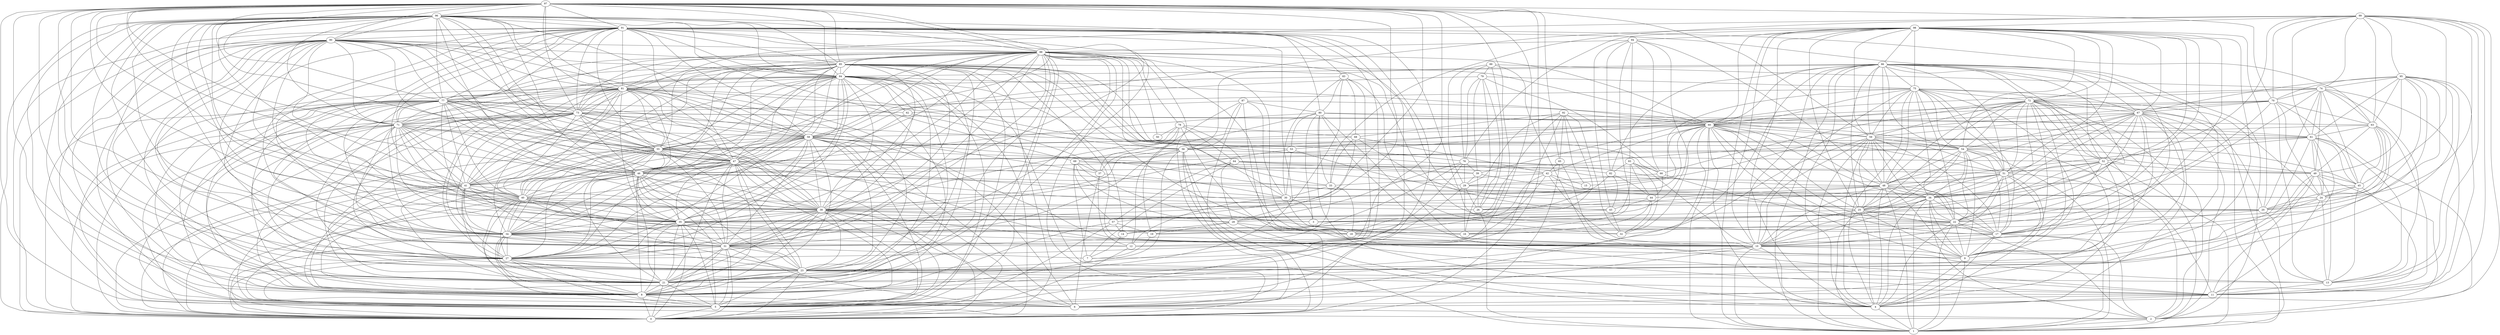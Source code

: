 digraph "sensornet-topology" {
label = "";
rankdir="BT";"0"->"5" [arrowhead = "both"] 
"0"->"8" [arrowhead = "both"] 
"0"->"21" [arrowhead = "both"] 
"0"->"23" [arrowhead = "both"] 
"0"->"27" [arrowhead = "both"] 
"0"->"31" [arrowhead = "both"] 
"0"->"34" [arrowhead = "both"] 
"0"->"35" [arrowhead = "both"] 
"0"->"38" [arrowhead = "both"] 
"0"->"40" [arrowhead = "both"] 
"0"->"41" [arrowhead = "both"] 
"0"->"46" [arrowhead = "both"] 
"0"->"47" [arrowhead = "both"] 
"0"->"55" [arrowhead = "both"] 
"0"->"56" [arrowhead = "both"] 
"0"->"58" [arrowhead = "both"] 
"0"->"65" [arrowhead = "both"] 
"0"->"71" [arrowhead = "both"] 
"0"->"73" [arrowhead = "both"] 
"0"->"77" [arrowhead = "both"] 
"0"->"81" [arrowhead = "both"] 
"0"->"84" [arrowhead = "both"] 
"0"->"85" [arrowhead = "both"] 
"0"->"87" [arrowhead = "both"] 
"0"->"88" [arrowhead = "both"] 
"0"->"90" [arrowhead = "both"] 
"0"->"91" [arrowhead = "both"] 
"0"->"96" [arrowhead = "both"] 
"0"->"97" [arrowhead = "both"] 
"1"->"2" [arrowhead = "both"] 
"1"->"4" [arrowhead = "both"] 
"1"->"9" [arrowhead = "both"] 
"1"->"10" [arrowhead = "both"] 
"1"->"17" [arrowhead = "both"] 
"1"->"22" [arrowhead = "both"] 
"1"->"25" [arrowhead = "both"] 
"1"->"26" [arrowhead = "both"] 
"1"->"36" [arrowhead = "both"] 
"1"->"48" [arrowhead = "both"] 
"1"->"52" [arrowhead = "both"] 
"1"->"54" [arrowhead = "both"] 
"1"->"59" [arrowhead = "both"] 
"1"->"60" [arrowhead = "both"] 
"1"->"67" [arrowhead = "both"] 
"1"->"72" [arrowhead = "both"] 
"1"->"75" [arrowhead = "both"] 
"1"->"84" [arrowhead = "both"] 
"1"->"86" [arrowhead = "both"] 
"1"->"98" [arrowhead = "both"] 
"2"->"6" [arrowhead = "both"] 
"2"->"17" [arrowhead = "both"] 
"2"->"22" [arrowhead = "both"] 
"2"->"27" [arrowhead = "both"] 
"2"->"36" [arrowhead = "both"] 
"2"->"49" [arrowhead = "both"] 
"2"->"51" [arrowhead = "both"] 
"2"->"67" [arrowhead = "both"] 
"2"->"72" [arrowhead = "both"] 
"2"->"86" [arrowhead = "both"] 
"2"->"99" [arrowhead = "both"] 
"3"->"20" [arrowhead = "both"] 
"3"->"25" [arrowhead = "both"] 
"3"->"30" [arrowhead = "both"] 
"3"->"38" [arrowhead = "both"] 
"3"->"40" [arrowhead = "both"] 
"3"->"70" [arrowhead = "both"] 
"3"->"80" [arrowhead = "both"] 
"4"->"9" [arrowhead = "both"] 
"4"->"10" [arrowhead = "both"] 
"4"->"11" [arrowhead = "both"] 
"4"->"17" [arrowhead = "both"] 
"4"->"22" [arrowhead = "both"] 
"4"->"25" [arrowhead = "both"] 
"4"->"28" [arrowhead = "both"] 
"4"->"36" [arrowhead = "both"] 
"4"->"48" [arrowhead = "both"] 
"4"->"51" [arrowhead = "both"] 
"4"->"56" [arrowhead = "both"] 
"4"->"59" [arrowhead = "both"] 
"4"->"60" [arrowhead = "both"] 
"4"->"67" [arrowhead = "both"] 
"4"->"72" [arrowhead = "both"] 
"4"->"75" [arrowhead = "both"] 
"4"->"80" [arrowhead = "both"] 
"4"->"86" [arrowhead = "both"] 
"4"->"98" [arrowhead = "both"] 
"5"->"8" [arrowhead = "both"] 
"5"->"10" [arrowhead = "both"] 
"5"->"12" [arrowhead = "both"] 
"5"->"21" [arrowhead = "both"] 
"5"->"23" [arrowhead = "both"] 
"5"->"27" [arrowhead = "both"] 
"5"->"29" [arrowhead = "both"] 
"5"->"31" [arrowhead = "both"] 
"5"->"34" [arrowhead = "both"] 
"5"->"35" [arrowhead = "both"] 
"5"->"38" [arrowhead = "both"] 
"5"->"40" [arrowhead = "both"] 
"5"->"41" [arrowhead = "both"] 
"5"->"46" [arrowhead = "both"] 
"5"->"47" [arrowhead = "both"] 
"5"->"57" [arrowhead = "both"] 
"5"->"58" [arrowhead = "both"] 
"5"->"60" [arrowhead = "both"] 
"5"->"71" [arrowhead = "both"] 
"5"->"73" [arrowhead = "both"] 
"5"->"77" [arrowhead = "both"] 
"5"->"81" [arrowhead = "both"] 
"5"->"84" [arrowhead = "both"] 
"5"->"85" [arrowhead = "both"] 
"5"->"88" [arrowhead = "both"] 
"5"->"90" [arrowhead = "both"] 
"5"->"91" [arrowhead = "both"] 
"5"->"96" [arrowhead = "both"] 
"5"->"97" [arrowhead = "both"] 
"6"->"8" [arrowhead = "both"] 
"6"->"11" [arrowhead = "both"] 
"6"->"31" [arrowhead = "both"] 
"6"->"37" [arrowhead = "both"] 
"6"->"38" [arrowhead = "both"] 
"6"->"41" [arrowhead = "both"] 
"6"->"52" [arrowhead = "both"] 
"6"->"58" [arrowhead = "both"] 
"6"->"61" [arrowhead = "both"] 
"6"->"81" [arrowhead = "both"] 
"6"->"87" [arrowhead = "both"] 
"6"->"88" [arrowhead = "both"] 
"6"->"90" [arrowhead = "both"] 
"6"->"91" [arrowhead = "both"] 
"7"->"14" [arrowhead = "both"] 
"7"->"19" [arrowhead = "both"] 
"7"->"31" [arrowhead = "both"] 
"7"->"42" [arrowhead = "both"] 
"7"->"64" [arrowhead = "both"] 
"7"->"69" [arrowhead = "both"] 
"8"->"10" [arrowhead = "both"] 
"8"->"21" [arrowhead = "both"] 
"8"->"23" [arrowhead = "both"] 
"8"->"27" [arrowhead = "both"] 
"8"->"31" [arrowhead = "both"] 
"8"->"34" [arrowhead = "both"] 
"8"->"35" [arrowhead = "both"] 
"8"->"38" [arrowhead = "both"] 
"8"->"40" [arrowhead = "both"] 
"8"->"41" [arrowhead = "both"] 
"8"->"46" [arrowhead = "both"] 
"8"->"47" [arrowhead = "both"] 
"8"->"55" [arrowhead = "both"] 
"8"->"56" [arrowhead = "both"] 
"8"->"57" [arrowhead = "both"] 
"8"->"71" [arrowhead = "both"] 
"8"->"73" [arrowhead = "both"] 
"8"->"77" [arrowhead = "both"] 
"8"->"81" [arrowhead = "both"] 
"8"->"84" [arrowhead = "both"] 
"8"->"85" [arrowhead = "both"] 
"8"->"88" [arrowhead = "both"] 
"8"->"90" [arrowhead = "both"] 
"8"->"91" [arrowhead = "both"] 
"8"->"92" [arrowhead = "both"] 
"8"->"96" [arrowhead = "both"] 
"8"->"97" [arrowhead = "both"] 
"9"->"10" [arrowhead = "both"] 
"9"->"17" [arrowhead = "both"] 
"9"->"18" [arrowhead = "both"] 
"9"->"22" [arrowhead = "both"] 
"9"->"25" [arrowhead = "both"] 
"9"->"36" [arrowhead = "both"] 
"9"->"48" [arrowhead = "both"] 
"9"->"51" [arrowhead = "both"] 
"9"->"54" [arrowhead = "both"] 
"9"->"60" [arrowhead = "both"] 
"9"->"67" [arrowhead = "both"] 
"9"->"72" [arrowhead = "both"] 
"9"->"75" [arrowhead = "both"] 
"9"->"78" [arrowhead = "both"] 
"9"->"86" [arrowhead = "both"] 
"9"->"98" [arrowhead = "both"] 
"10"->"17" [arrowhead = "both"] 
"10"->"22" [arrowhead = "both"] 
"10"->"25" [arrowhead = "both"] 
"10"->"30" [arrowhead = "both"] 
"10"->"35" [arrowhead = "both"] 
"10"->"36" [arrowhead = "both"] 
"10"->"38" [arrowhead = "both"] 
"10"->"42" [arrowhead = "both"] 
"10"->"48" [arrowhead = "both"] 
"10"->"51" [arrowhead = "both"] 
"10"->"54" [arrowhead = "both"] 
"10"->"55" [arrowhead = "both"] 
"10"->"58" [arrowhead = "both"] 
"10"->"59" [arrowhead = "both"] 
"10"->"67" [arrowhead = "both"] 
"10"->"72" [arrowhead = "both"] 
"10"->"75" [arrowhead = "both"] 
"10"->"80" [arrowhead = "both"] 
"10"->"85" [arrowhead = "both"] 
"10"->"86" [arrowhead = "both"] 
"10"->"88" [arrowhead = "both"] 
"10"->"93" [arrowhead = "both"] 
"10"->"98" [arrowhead = "both"] 
"11"->"13" [arrowhead = "both"] 
"11"->"23" [arrowhead = "both"] 
"11"->"24" [arrowhead = "both"] 
"11"->"45" [arrowhead = "both"] 
"11"->"49" [arrowhead = "both"] 
"11"->"54" [arrowhead = "both"] 
"11"->"56" [arrowhead = "both"] 
"11"->"63" [arrowhead = "both"] 
"11"->"74" [arrowhead = "both"] 
"11"->"77" [arrowhead = "both"] 
"11"->"83" [arrowhead = "both"] 
"11"->"89" [arrowhead = "both"] 
"11"->"95" [arrowhead = "both"] 
"11"->"99" [arrowhead = "both"] 
"12"->"30" [arrowhead = "both"] 
"12"->"34" [arrowhead = "both"] 
"12"->"37" [arrowhead = "both"] 
"12"->"83" [arrowhead = "both"] 
"12"->"87" [arrowhead = "both"] 
"12"->"91" [arrowhead = "both"] 
"12"->"95" [arrowhead = "both"] 
"13"->"20" [arrowhead = "both"] 
"13"->"23" [arrowhead = "both"] 
"13"->"24" [arrowhead = "both"] 
"13"->"45" [arrowhead = "both"] 
"13"->"49" [arrowhead = "both"] 
"13"->"61" [arrowhead = "both"] 
"13"->"65" [arrowhead = "both"] 
"13"->"70" [arrowhead = "both"] 
"13"->"74" [arrowhead = "both"] 
"13"->"95" [arrowhead = "both"] 
"13"->"99" [arrowhead = "both"] 
"14"->"28" [arrowhead = "both"] 
"14"->"52" [arrowhead = "both"] 
"14"->"57" [arrowhead = "both"] 
"14"->"84" [arrowhead = "both"] 
"15"->"42" [arrowhead = "both"] 
"15"->"70" [arrowhead = "both"] 
"15"->"92" [arrowhead = "both"] 
"16"->"22" [arrowhead = "both"] 
"16"->"29" [arrowhead = "both"] 
"16"->"44" [arrowhead = "both"] 
"16"->"69" [arrowhead = "both"] 
"16"->"71" [arrowhead = "both"] 
"16"->"79" [arrowhead = "both"] 
"16"->"94" [arrowhead = "both"] 
"17"->"20" [arrowhead = "both"] 
"17"->"22" [arrowhead = "both"] 
"17"->"25" [arrowhead = "both"] 
"17"->"36" [arrowhead = "both"] 
"17"->"48" [arrowhead = "both"] 
"17"->"51" [arrowhead = "both"] 
"17"->"52" [arrowhead = "both"] 
"17"->"54" [arrowhead = "both"] 
"17"->"59" [arrowhead = "both"] 
"17"->"60" [arrowhead = "both"] 
"17"->"72" [arrowhead = "both"] 
"17"->"75" [arrowhead = "both"] 
"17"->"86" [arrowhead = "both"] 
"17"->"91" [arrowhead = "both"] 
"17"->"98" [arrowhead = "both"] 
"18"->"28" [arrowhead = "both"] 
"18"->"33" [arrowhead = "both"] 
"18"->"42" [arrowhead = "both"] 
"18"->"61" [arrowhead = "both"] 
"18"->"71" [arrowhead = "both"] 
"18"->"78" [arrowhead = "both"] 
"18"->"85" [arrowhead = "both"] 
"18"->"88" [arrowhead = "both"] 
"18"->"92" [arrowhead = "both"] 
"18"->"97" [arrowhead = "both"] 
"19"->"28" [arrowhead = "both"] 
"19"->"57" [arrowhead = "both"] 
"19"->"76" [arrowhead = "both"] 
"19"->"77" [arrowhead = "both"] 
"19"->"78" [arrowhead = "both"] 
"19"->"92" [arrowhead = "both"] 
"20"->"24" [arrowhead = "both"] 
"20"->"45" [arrowhead = "both"] 
"20"->"47" [arrowhead = "both"] 
"20"->"53" [arrowhead = "both"] 
"20"->"63" [arrowhead = "both"] 
"20"->"67" [arrowhead = "both"] 
"20"->"74" [arrowhead = "both"] 
"20"->"95" [arrowhead = "both"] 
"20"->"98" [arrowhead = "both"] 
"21"->"23" [arrowhead = "both"] 
"21"->"27" [arrowhead = "both"] 
"21"->"31" [arrowhead = "both"] 
"21"->"34" [arrowhead = "both"] 
"21"->"35" [arrowhead = "both"] 
"21"->"38" [arrowhead = "both"] 
"21"->"40" [arrowhead = "both"] 
"21"->"41" [arrowhead = "both"] 
"21"->"46" [arrowhead = "both"] 
"21"->"47" [arrowhead = "both"] 
"21"->"49" [arrowhead = "both"] 
"21"->"55" [arrowhead = "both"] 
"21"->"58" [arrowhead = "both"] 
"21"->"73" [arrowhead = "both"] 
"21"->"77" [arrowhead = "both"] 
"21"->"81" [arrowhead = "both"] 
"21"->"84" [arrowhead = "both"] 
"21"->"85" [arrowhead = "both"] 
"21"->"86" [arrowhead = "both"] 
"21"->"88" [arrowhead = "both"] 
"21"->"90" [arrowhead = "both"] 
"21"->"91" [arrowhead = "both"] 
"21"->"96" [arrowhead = "both"] 
"21"->"97" [arrowhead = "both"] 
"22"->"24" [arrowhead = "both"] 
"22"->"25" [arrowhead = "both"] 
"22"->"36" [arrowhead = "both"] 
"22"->"48" [arrowhead = "both"] 
"22"->"51" [arrowhead = "both"] 
"22"->"52" [arrowhead = "both"] 
"22"->"54" [arrowhead = "both"] 
"22"->"59" [arrowhead = "both"] 
"22"->"60" [arrowhead = "both"] 
"22"->"66" [arrowhead = "both"] 
"22"->"67" [arrowhead = "both"] 
"22"->"75" [arrowhead = "both"] 
"22"->"86" [arrowhead = "both"] 
"22"->"88" [arrowhead = "both"] 
"22"->"98" [arrowhead = "both"] 
"23"->"27" [arrowhead = "both"] 
"23"->"31" [arrowhead = "both"] 
"23"->"34" [arrowhead = "both"] 
"23"->"38" [arrowhead = "both"] 
"23"->"40" [arrowhead = "both"] 
"23"->"41" [arrowhead = "both"] 
"23"->"46" [arrowhead = "both"] 
"23"->"47" [arrowhead = "both"] 
"23"->"49" [arrowhead = "both"] 
"23"->"55" [arrowhead = "both"] 
"23"->"58" [arrowhead = "both"] 
"23"->"61" [arrowhead = "both"] 
"23"->"63" [arrowhead = "both"] 
"23"->"71" [arrowhead = "both"] 
"23"->"77" [arrowhead = "both"] 
"23"->"81" [arrowhead = "both"] 
"23"->"84" [arrowhead = "both"] 
"23"->"88" [arrowhead = "both"] 
"23"->"90" [arrowhead = "both"] 
"23"->"91" [arrowhead = "both"] 
"23"->"95" [arrowhead = "both"] 
"23"->"96" [arrowhead = "both"] 
"23"->"97" [arrowhead = "both"] 
"24"->"39" [arrowhead = "both"] 
"24"->"45" [arrowhead = "both"] 
"24"->"47" [arrowhead = "both"] 
"24"->"49" [arrowhead = "both"] 
"24"->"61" [arrowhead = "both"] 
"24"->"63" [arrowhead = "both"] 
"24"->"70" [arrowhead = "both"] 
"24"->"72" [arrowhead = "both"] 
"24"->"95" [arrowhead = "both"] 
"24"->"99" [arrowhead = "both"] 
"25"->"29" [arrowhead = "both"] 
"25"->"36" [arrowhead = "both"] 
"25"->"48" [arrowhead = "both"] 
"25"->"51" [arrowhead = "both"] 
"25"->"54" [arrowhead = "both"] 
"25"->"59" [arrowhead = "both"] 
"25"->"60" [arrowhead = "both"] 
"25"->"67" [arrowhead = "both"] 
"25"->"72" [arrowhead = "both"] 
"25"->"86" [arrowhead = "both"] 
"25"->"98" [arrowhead = "both"] 
"26"->"29" [arrowhead = "both"] 
"26"->"39" [arrowhead = "both"] 
"26"->"40" [arrowhead = "both"] 
"26"->"44" [arrowhead = "both"] 
"26"->"48" [arrowhead = "both"] 
"26"->"51" [arrowhead = "both"] 
"26"->"79" [arrowhead = "both"] 
"26"->"89" [arrowhead = "both"] 
"27"->"31" [arrowhead = "both"] 
"27"->"34" [arrowhead = "both"] 
"27"->"35" [arrowhead = "both"] 
"27"->"38" [arrowhead = "both"] 
"27"->"40" [arrowhead = "both"] 
"27"->"41" [arrowhead = "both"] 
"27"->"46" [arrowhead = "both"] 
"27"->"47" [arrowhead = "both"] 
"27"->"55" [arrowhead = "both"] 
"27"->"58" [arrowhead = "both"] 
"27"->"71" [arrowhead = "both"] 
"27"->"73" [arrowhead = "both"] 
"27"->"76" [arrowhead = "both"] 
"27"->"81" [arrowhead = "both"] 
"27"->"84" [arrowhead = "both"] 
"27"->"85" [arrowhead = "both"] 
"27"->"88" [arrowhead = "both"] 
"27"->"90" [arrowhead = "both"] 
"27"->"91" [arrowhead = "both"] 
"27"->"96" [arrowhead = "both"] 
"27"->"97" [arrowhead = "both"] 
"28"->"38" [arrowhead = "both"] 
"28"->"64" [arrowhead = "both"] 
"28"->"68" [arrowhead = "both"] 
"28"->"69" [arrowhead = "both"] 
"28"->"76" [arrowhead = "both"] 
"28"->"93" [arrowhead = "both"] 
"29"->"39" [arrowhead = "both"] 
"29"->"55" [arrowhead = "both"] 
"29"->"66" [arrowhead = "both"] 
"29"->"75" [arrowhead = "both"] 
"29"->"76" [arrowhead = "both"] 
"29"->"89" [arrowhead = "both"] 
"29"->"92" [arrowhead = "both"] 
"30"->"33" [arrowhead = "both"] 
"30"->"37" [arrowhead = "both"] 
"30"->"46" [arrowhead = "both"] 
"30"->"48" [arrowhead = "both"] 
"30"->"53" [arrowhead = "both"] 
"30"->"60" [arrowhead = "both"] 
"30"->"83" [arrowhead = "both"] 
"30"->"85" [arrowhead = "both"] 
"30"->"87" [arrowhead = "both"] 
"30"->"96" [arrowhead = "both"] 
"31"->"33" [arrowhead = "both"] 
"31"->"34" [arrowhead = "both"] 
"31"->"35" [arrowhead = "both"] 
"31"->"38" [arrowhead = "both"] 
"31"->"40" [arrowhead = "both"] 
"31"->"41" [arrowhead = "both"] 
"31"->"46" [arrowhead = "both"] 
"31"->"47" [arrowhead = "both"] 
"31"->"55" [arrowhead = "both"] 
"31"->"56" [arrowhead = "both"] 
"31"->"58" [arrowhead = "both"] 
"31"->"71" [arrowhead = "both"] 
"31"->"73" [arrowhead = "both"] 
"31"->"77" [arrowhead = "both"] 
"31"->"84" [arrowhead = "both"] 
"31"->"85" [arrowhead = "both"] 
"31"->"88" [arrowhead = "both"] 
"31"->"90" [arrowhead = "both"] 
"31"->"91" [arrowhead = "both"] 
"31"->"96" [arrowhead = "both"] 
"31"->"97" [arrowhead = "both"] 
"32"->"35" [arrowhead = "both"] 
"32"->"43" [arrowhead = "both"] 
"32"->"44" [arrowhead = "both"] 
"32"->"59" [arrowhead = "both"] 
"32"->"80" [arrowhead = "both"] 
"32"->"92" [arrowhead = "both"] 
"32"->"93" [arrowhead = "both"] 
"32"->"94" [arrowhead = "both"] 
"33"->"42" [arrowhead = "both"] 
"33"->"46" [arrowhead = "both"] 
"33"->"68" [arrowhead = "both"] 
"33"->"80" [arrowhead = "both"] 
"33"->"81" [arrowhead = "both"] 
"33"->"99" [arrowhead = "both"] 
"34"->"35" [arrowhead = "both"] 
"34"->"38" [arrowhead = "both"] 
"34"->"40" [arrowhead = "both"] 
"34"->"41" [arrowhead = "both"] 
"34"->"46" [arrowhead = "both"] 
"34"->"47" [arrowhead = "both"] 
"34"->"55" [arrowhead = "both"] 
"34"->"58" [arrowhead = "both"] 
"34"->"62" [arrowhead = "both"] 
"34"->"71" [arrowhead = "both"] 
"34"->"73" [arrowhead = "both"] 
"34"->"74" [arrowhead = "both"] 
"34"->"77" [arrowhead = "both"] 
"34"->"81" [arrowhead = "both"] 
"34"->"85" [arrowhead = "both"] 
"34"->"88" [arrowhead = "both"] 
"34"->"90" [arrowhead = "both"] 
"34"->"91" [arrowhead = "both"] 
"34"->"96" [arrowhead = "both"] 
"34"->"97" [arrowhead = "both"] 
"35"->"38" [arrowhead = "both"] 
"35"->"40" [arrowhead = "both"] 
"35"->"41" [arrowhead = "both"] 
"35"->"43" [arrowhead = "both"] 
"35"->"46" [arrowhead = "both"] 
"35"->"47" [arrowhead = "both"] 
"35"->"55" [arrowhead = "both"] 
"35"->"58" [arrowhead = "both"] 
"35"->"60" [arrowhead = "both"] 
"35"->"71" [arrowhead = "both"] 
"35"->"77" [arrowhead = "both"] 
"35"->"81" [arrowhead = "both"] 
"35"->"82" [arrowhead = "both"] 
"35"->"84" [arrowhead = "both"] 
"35"->"88" [arrowhead = "both"] 
"35"->"90" [arrowhead = "both"] 
"35"->"91" [arrowhead = "both"] 
"35"->"96" [arrowhead = "both"] 
"35"->"97" [arrowhead = "both"] 
"36"->"42" [arrowhead = "both"] 
"36"->"48" [arrowhead = "both"] 
"36"->"51" [arrowhead = "both"] 
"36"->"52" [arrowhead = "both"] 
"36"->"54" [arrowhead = "both"] 
"36"->"58" [arrowhead = "both"] 
"36"->"59" [arrowhead = "both"] 
"36"->"60" [arrowhead = "both"] 
"36"->"67" [arrowhead = "both"] 
"36"->"72" [arrowhead = "both"] 
"36"->"75" [arrowhead = "both"] 
"36"->"88" [arrowhead = "both"] 
"36"->"98" [arrowhead = "both"] 
"37"->"56" [arrowhead = "both"] 
"37"->"62" [arrowhead = "both"] 
"37"->"69" [arrowhead = "both"] 
"37"->"77" [arrowhead = "both"] 
"37"->"80" [arrowhead = "both"] 
"38"->"40" [arrowhead = "both"] 
"38"->"41" [arrowhead = "both"] 
"38"->"46" [arrowhead = "both"] 
"38"->"47" [arrowhead = "both"] 
"38"->"53" [arrowhead = "both"] 
"38"->"55" [arrowhead = "both"] 
"38"->"56" [arrowhead = "both"] 
"38"->"58" [arrowhead = "both"] 
"38"->"60" [arrowhead = "both"] 
"38"->"71" [arrowhead = "both"] 
"38"->"73" [arrowhead = "both"] 
"38"->"77" [arrowhead = "both"] 
"38"->"78" [arrowhead = "both"] 
"38"->"81" [arrowhead = "both"] 
"38"->"84" [arrowhead = "both"] 
"38"->"85" [arrowhead = "both"] 
"38"->"90" [arrowhead = "both"] 
"38"->"91" [arrowhead = "both"] 
"38"->"96" [arrowhead = "both"] 
"38"->"97" [arrowhead = "both"] 
"39"->"64" [arrowhead = "both"] 
"39"->"69" [arrowhead = "both"] 
"39"->"74" [arrowhead = "both"] 
"39"->"76" [arrowhead = "both"] 
"39"->"79" [arrowhead = "both"] 
"40"->"41" [arrowhead = "both"] 
"40"->"46" [arrowhead = "both"] 
"40"->"47" [arrowhead = "both"] 
"40"->"55" [arrowhead = "both"] 
"40"->"58" [arrowhead = "both"] 
"40"->"71" [arrowhead = "both"] 
"40"->"73" [arrowhead = "both"] 
"40"->"77" [arrowhead = "both"] 
"40"->"81" [arrowhead = "both"] 
"40"->"84" [arrowhead = "both"] 
"40"->"85" [arrowhead = "both"] 
"40"->"88" [arrowhead = "both"] 
"40"->"91" [arrowhead = "both"] 
"40"->"96" [arrowhead = "both"] 
"40"->"97" [arrowhead = "both"] 
"41"->"46" [arrowhead = "both"] 
"41"->"47" [arrowhead = "both"] 
"41"->"55" [arrowhead = "both"] 
"41"->"58" [arrowhead = "both"] 
"41"->"71" [arrowhead = "both"] 
"41"->"73" [arrowhead = "both"] 
"41"->"77" [arrowhead = "both"] 
"41"->"81" [arrowhead = "both"] 
"41"->"84" [arrowhead = "both"] 
"41"->"85" [arrowhead = "both"] 
"41"->"88" [arrowhead = "both"] 
"41"->"90" [arrowhead = "both"] 
"41"->"96" [arrowhead = "both"] 
"41"->"97" [arrowhead = "both"] 
"42"->"60" [arrowhead = "both"] 
"42"->"64" [arrowhead = "both"] 
"42"->"65" [arrowhead = "both"] 
"42"->"68" [arrowhead = "both"] 
"43"->"44" [arrowhead = "both"] 
"43"->"68" [arrowhead = "both"] 
"43"->"82" [arrowhead = "both"] 
"43"->"94" [arrowhead = "both"] 
"43"->"96" [arrowhead = "both"] 
"44"->"48" [arrowhead = "both"] 
"44"->"66" [arrowhead = "both"] 
"44"->"82" [arrowhead = "both"] 
"44"->"93" [arrowhead = "both"] 
"45"->"49" [arrowhead = "both"] 
"45"->"59" [arrowhead = "both"] 
"45"->"61" [arrowhead = "both"] 
"45"->"63" [arrowhead = "both"] 
"45"->"64" [arrowhead = "both"] 
"45"->"70" [arrowhead = "both"] 
"45"->"74" [arrowhead = "both"] 
"45"->"99" [arrowhead = "both"] 
"46"->"47" [arrowhead = "both"] 
"46"->"54" [arrowhead = "both"] 
"46"->"55" [arrowhead = "both"] 
"46"->"58" [arrowhead = "both"] 
"46"->"63" [arrowhead = "both"] 
"46"->"71" [arrowhead = "both"] 
"46"->"73" [arrowhead = "both"] 
"46"->"77" [arrowhead = "both"] 
"46"->"80" [arrowhead = "both"] 
"46"->"81" [arrowhead = "both"] 
"46"->"84" [arrowhead = "both"] 
"46"->"85" [arrowhead = "both"] 
"46"->"88" [arrowhead = "both"] 
"46"->"90" [arrowhead = "both"] 
"46"->"91" [arrowhead = "both"] 
"46"->"97" [arrowhead = "both"] 
"47"->"54" [arrowhead = "both"] 
"47"->"55" [arrowhead = "both"] 
"47"->"58" [arrowhead = "both"] 
"47"->"70" [arrowhead = "both"] 
"47"->"71" [arrowhead = "both"] 
"47"->"73" [arrowhead = "both"] 
"47"->"77" [arrowhead = "both"] 
"47"->"81" [arrowhead = "both"] 
"47"->"84" [arrowhead = "both"] 
"47"->"85" [arrowhead = "both"] 
"47"->"88" [arrowhead = "both"] 
"47"->"90" [arrowhead = "both"] 
"47"->"91" [arrowhead = "both"] 
"47"->"96" [arrowhead = "both"] 
"48"->"51" [arrowhead = "both"] 
"48"->"54" [arrowhead = "both"] 
"48"->"59" [arrowhead = "both"] 
"48"->"60" [arrowhead = "both"] 
"48"->"61" [arrowhead = "both"] 
"48"->"67" [arrowhead = "both"] 
"48"->"72" [arrowhead = "both"] 
"48"->"75" [arrowhead = "both"] 
"48"->"76" [arrowhead = "both"] 
"48"->"86" [arrowhead = "both"] 
"48"->"94" [arrowhead = "both"] 
"49"->"52" [arrowhead = "both"] 
"49"->"61" [arrowhead = "both"] 
"49"->"63" [arrowhead = "both"] 
"49"->"69" [arrowhead = "both"] 
"49"->"73" [arrowhead = "both"] 
"49"->"74" [arrowhead = "both"] 
"49"->"85" [arrowhead = "both"] 
"49"->"95" [arrowhead = "both"] 
"50"->"78" [arrowhead = "both"] 
"50"->"88" [arrowhead = "both"] 
"51"->"52" [arrowhead = "both"] 
"51"->"54" [arrowhead = "both"] 
"51"->"59" [arrowhead = "both"] 
"51"->"60" [arrowhead = "both"] 
"51"->"67" [arrowhead = "both"] 
"51"->"72" [arrowhead = "both"] 
"51"->"75" [arrowhead = "both"] 
"51"->"76" [arrowhead = "both"] 
"51"->"86" [arrowhead = "both"] 
"51"->"98" [arrowhead = "both"] 
"52"->"56" [arrowhead = "both"] 
"52"->"67" [arrowhead = "both"] 
"52"->"72" [arrowhead = "both"] 
"52"->"86" [arrowhead = "both"] 
"52"->"91" [arrowhead = "both"] 
"52"->"99" [arrowhead = "both"] 
"53"->"70" [arrowhead = "both"] 
"53"->"80" [arrowhead = "both"] 
"53"->"88" [arrowhead = "both"] 
"54"->"59" [arrowhead = "both"] 
"54"->"60" [arrowhead = "both"] 
"54"->"61" [arrowhead = "both"] 
"54"->"67" [arrowhead = "both"] 
"54"->"72" [arrowhead = "both"] 
"54"->"75" [arrowhead = "both"] 
"54"->"86" [arrowhead = "both"] 
"54"->"98" [arrowhead = "both"] 
"55"->"58" [arrowhead = "both"] 
"55"->"60" [arrowhead = "both"] 
"55"->"68" [arrowhead = "both"] 
"55"->"71" [arrowhead = "both"] 
"55"->"73" [arrowhead = "both"] 
"55"->"77" [arrowhead = "both"] 
"55"->"79" [arrowhead = "both"] 
"55"->"81" [arrowhead = "both"] 
"55"->"84" [arrowhead = "both"] 
"55"->"85" [arrowhead = "both"] 
"55"->"88" [arrowhead = "both"] 
"55"->"90" [arrowhead = "both"] 
"55"->"91" [arrowhead = "both"] 
"55"->"96" [arrowhead = "both"] 
"55"->"97" [arrowhead = "both"] 
"56"->"58" [arrowhead = "both"] 
"56"->"60" [arrowhead = "both"] 
"56"->"61" [arrowhead = "both"] 
"56"->"81" [arrowhead = "both"] 
"56"->"86" [arrowhead = "both"] 
"56"->"87" [arrowhead = "both"] 
"56"->"88" [arrowhead = "both"] 
"57"->"64" [arrowhead = "both"] 
"57"->"69" [arrowhead = "both"] 
"57"->"83" [arrowhead = "both"] 
"58"->"60" [arrowhead = "both"] 
"58"->"71" [arrowhead = "both"] 
"58"->"73" [arrowhead = "both"] 
"58"->"77" [arrowhead = "both"] 
"58"->"81" [arrowhead = "both"] 
"58"->"84" [arrowhead = "both"] 
"58"->"85" [arrowhead = "both"] 
"58"->"88" [arrowhead = "both"] 
"58"->"90" [arrowhead = "both"] 
"58"->"91" [arrowhead = "both"] 
"58"->"96" [arrowhead = "both"] 
"58"->"97" [arrowhead = "both"] 
"58"->"98" [arrowhead = "both"] 
"59"->"60" [arrowhead = "both"] 
"59"->"67" [arrowhead = "both"] 
"59"->"72" [arrowhead = "both"] 
"59"->"75" [arrowhead = "both"] 
"59"->"86" [arrowhead = "both"] 
"59"->"87" [arrowhead = "both"] 
"59"->"97" [arrowhead = "both"] 
"59"->"98" [arrowhead = "both"] 
"60"->"67" [arrowhead = "both"] 
"60"->"72" [arrowhead = "both"] 
"60"->"75" [arrowhead = "both"] 
"60"->"80" [arrowhead = "both"] 
"60"->"84" [arrowhead = "both"] 
"60"->"85" [arrowhead = "both"] 
"60"->"86" [arrowhead = "both"] 
"60"->"88" [arrowhead = "both"] 
"60"->"92" [arrowhead = "both"] 
"60"->"98" [arrowhead = "both"] 
"61"->"63" [arrowhead = "both"] 
"61"->"73" [arrowhead = "both"] 
"61"->"74" [arrowhead = "both"] 
"61"->"80" [arrowhead = "both"] 
"61"->"95" [arrowhead = "both"] 
"61"->"99" [arrowhead = "both"] 
"62"->"77" [arrowhead = "both"] 
"62"->"84" [arrowhead = "both"] 
"62"->"87" [arrowhead = "both"] 
"63"->"70" [arrowhead = "both"] 
"63"->"73" [arrowhead = "both"] 
"63"->"74" [arrowhead = "both"] 
"63"->"91" [arrowhead = "both"] 
"63"->"95" [arrowhead = "both"] 
"63"->"99" [arrowhead = "both"] 
"64"->"78" [arrowhead = "both"] 
"65"->"92" [arrowhead = "both"] 
"65"->"97" [arrowhead = "both"] 
"66"->"72" [arrowhead = "both"] 
"66"->"79" [arrowhead = "both"] 
"66"->"85" [arrowhead = "both"] 
"66"->"93" [arrowhead = "both"] 
"66"->"94" [arrowhead = "both"] 
"67"->"70" [arrowhead = "both"] 
"67"->"72" [arrowhead = "both"] 
"67"->"75" [arrowhead = "both"] 
"67"->"86" [arrowhead = "both"] 
"67"->"95" [arrowhead = "both"] 
"67"->"98" [arrowhead = "both"] 
"68"->"78" [arrowhead = "both"] 
"68"->"83" [arrowhead = "both"] 
"68"->"92" [arrowhead = "both"] 
"69"->"78" [arrowhead = "both"] 
"69"->"96" [arrowhead = "both"] 
"70"->"74" [arrowhead = "both"] 
"70"->"95" [arrowhead = "both"] 
"70"->"97" [arrowhead = "both"] 
"70"->"99" [arrowhead = "both"] 
"71"->"73" [arrowhead = "both"] 
"71"->"77" [arrowhead = "both"] 
"71"->"81" [arrowhead = "both"] 
"71"->"84" [arrowhead = "both"] 
"71"->"85" [arrowhead = "both"] 
"71"->"88" [arrowhead = "both"] 
"71"->"90" [arrowhead = "both"] 
"71"->"91" [arrowhead = "both"] 
"71"->"96" [arrowhead = "both"] 
"71"->"97" [arrowhead = "both"] 
"72"->"74" [arrowhead = "both"] 
"72"->"75" [arrowhead = "both"] 
"72"->"86" [arrowhead = "both"] 
"72"->"98" [arrowhead = "both"] 
"73"->"75" [arrowhead = "both"] 
"73"->"77" [arrowhead = "both"] 
"73"->"81" [arrowhead = "both"] 
"73"->"84" [arrowhead = "both"] 
"73"->"88" [arrowhead = "both"] 
"73"->"90" [arrowhead = "both"] 
"73"->"91" [arrowhead = "both"] 
"73"->"96" [arrowhead = "both"] 
"73"->"97" [arrowhead = "both"] 
"73"->"99" [arrowhead = "both"] 
"74"->"89" [arrowhead = "both"] 
"74"->"95" [arrowhead = "both"] 
"74"->"99" [arrowhead = "both"] 
"75"->"79" [arrowhead = "both"] 
"75"->"86" [arrowhead = "both"] 
"75"->"98" [arrowhead = "both"] 
"76"->"79" [arrowhead = "both"] 
"76"->"85" [arrowhead = "both"] 
"76"->"89" [arrowhead = "both"] 
"76"->"98" [arrowhead = "both"] 
"77"->"81" [arrowhead = "both"] 
"77"->"84" [arrowhead = "both"] 
"77"->"85" [arrowhead = "both"] 
"77"->"88" [arrowhead = "both"] 
"77"->"90" [arrowhead = "both"] 
"77"->"91" [arrowhead = "both"] 
"77"->"96" [arrowhead = "both"] 
"77"->"97" [arrowhead = "both"] 
"78"->"88" [arrowhead = "both"] 
"79"->"89" [arrowhead = "both"] 
"80"->"83" [arrowhead = "both"] 
"80"->"87" [arrowhead = "both"] 
"80"->"96" [arrowhead = "both"] 
"81"->"83" [arrowhead = "both"] 
"81"->"84" [arrowhead = "both"] 
"81"->"85" [arrowhead = "both"] 
"81"->"88" [arrowhead = "both"] 
"81"->"90" [arrowhead = "both"] 
"81"->"91" [arrowhead = "both"] 
"81"->"96" [arrowhead = "both"] 
"81"->"97" [arrowhead = "both"] 
"82"->"85" [arrowhead = "both"] 
"82"->"86" [arrowhead = "both"] 
"82"->"93" [arrowhead = "both"] 
"82"->"94" [arrowhead = "both"] 
"83"->"91" [arrowhead = "both"] 
"84"->"85" [arrowhead = "both"] 
"84"->"86" [arrowhead = "both"] 
"84"->"88" [arrowhead = "both"] 
"84"->"90" [arrowhead = "both"] 
"84"->"91" [arrowhead = "both"] 
"84"->"96" [arrowhead = "both"] 
"84"->"97" [arrowhead = "both"] 
"85"->"88" [arrowhead = "both"] 
"85"->"90" [arrowhead = "both"] 
"85"->"91" [arrowhead = "both"] 
"85"->"96" [arrowhead = "both"] 
"85"->"97" [arrowhead = "both"] 
"86"->"98" [arrowhead = "both"] 
"88"->"90" [arrowhead = "both"] 
"88"->"91" [arrowhead = "both"] 
"88"->"94" [arrowhead = "both"] 
"88"->"96" [arrowhead = "both"] 
"88"->"97" [arrowhead = "both"] 
"90"->"91" [arrowhead = "both"] 
"90"->"96" [arrowhead = "both"] 
"90"->"97" [arrowhead = "both"] 
"91"->"96" [arrowhead = "both"] 
"91"->"97" [arrowhead = "both"] 
"93"->"94" [arrowhead = "both"] 
"94"->"98" [arrowhead = "both"] 
"95"->"99" [arrowhead = "both"] 
"96"->"97" [arrowhead = "both"] 
"98"->"99" [arrowhead = "both"] 
}